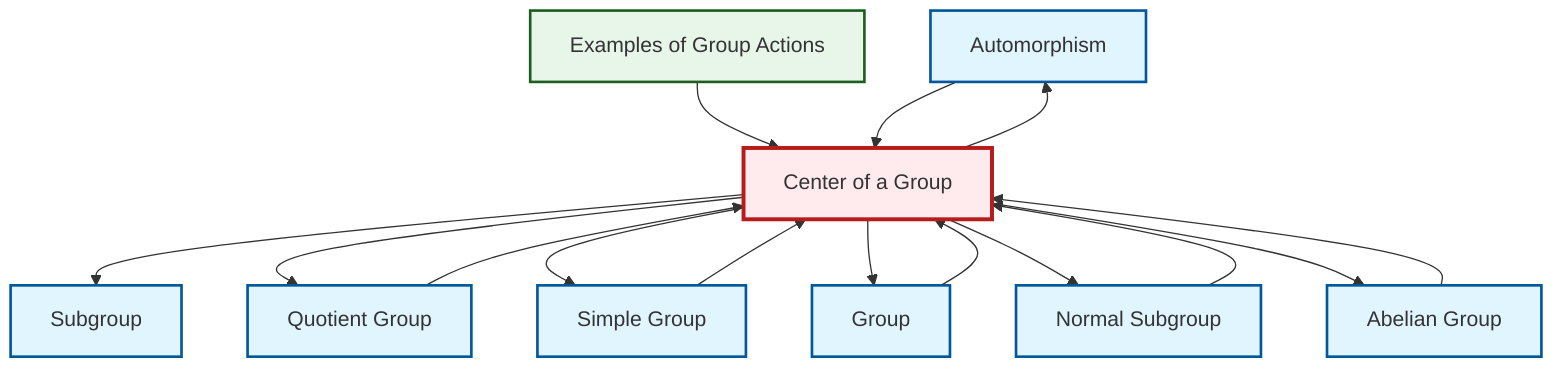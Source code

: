 graph TD
    classDef definition fill:#e1f5fe,stroke:#01579b,stroke-width:2px
    classDef theorem fill:#f3e5f5,stroke:#4a148c,stroke-width:2px
    classDef axiom fill:#fff3e0,stroke:#e65100,stroke-width:2px
    classDef example fill:#e8f5e9,stroke:#1b5e20,stroke-width:2px
    classDef current fill:#ffebee,stroke:#b71c1c,stroke-width:3px
    def-automorphism["Automorphism"]:::definition
    def-subgroup["Subgroup"]:::definition
    ex-group-action-examples["Examples of Group Actions"]:::example
    def-normal-subgroup["Normal Subgroup"]:::definition
    def-group["Group"]:::definition
    def-quotient-group["Quotient Group"]:::definition
    def-abelian-group["Abelian Group"]:::definition
    def-center-of-group["Center of a Group"]:::definition
    def-simple-group["Simple Group"]:::definition
    def-center-of-group --> def-subgroup
    def-quotient-group --> def-center-of-group
    ex-group-action-examples --> def-center-of-group
    def-simple-group --> def-center-of-group
    def-center-of-group --> def-quotient-group
    def-center-of-group --> def-simple-group
    def-center-of-group --> def-group
    def-abelian-group --> def-center-of-group
    def-normal-subgroup --> def-center-of-group
    def-center-of-group --> def-normal-subgroup
    def-center-of-group --> def-automorphism
    def-center-of-group --> def-abelian-group
    def-automorphism --> def-center-of-group
    def-group --> def-center-of-group
    class def-center-of-group current